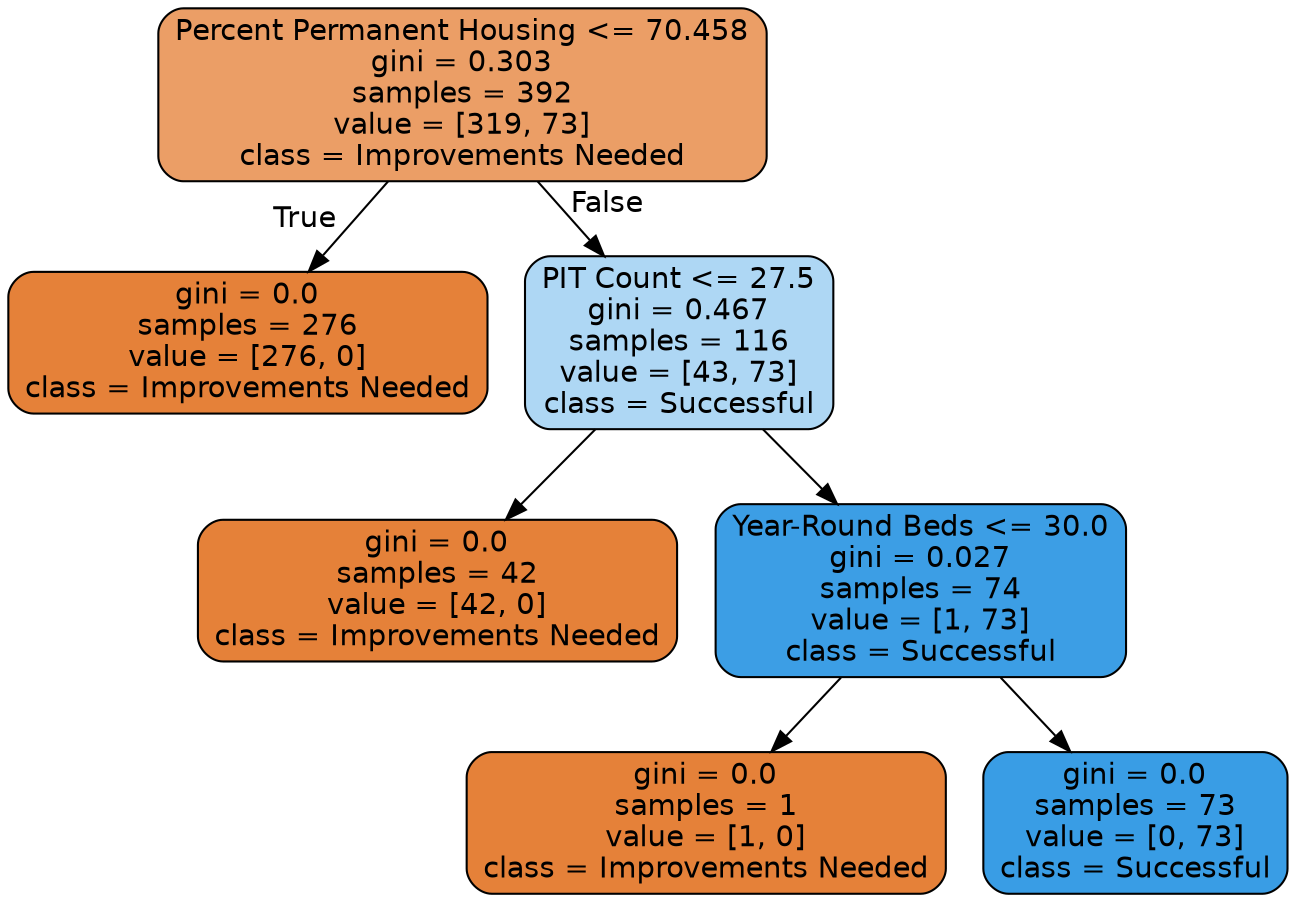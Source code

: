 digraph Tree {
node [shape=box, style="filled, rounded", color="black", fontname=helvetica] ;
edge [fontname=helvetica] ;
0 [label="Percent Permanent Housing <= 70.458\ngini = 0.303\nsamples = 392\nvalue = [319, 73]\nclass = Improvements Needed", fillcolor="#eb9e66"] ;
1 [label="gini = 0.0\nsamples = 276\nvalue = [276, 0]\nclass = Improvements Needed", fillcolor="#e58139"] ;
0 -> 1 [labeldistance=2.5, labelangle=45, headlabel="True"] ;
2 [label="PIT Count <= 27.5\ngini = 0.467\nsamples = 116\nvalue = [43, 73]\nclass = Successful", fillcolor="#aed7f4"] ;
0 -> 2 [labeldistance=2.5, labelangle=-45, headlabel="False"] ;
3 [label="gini = 0.0\nsamples = 42\nvalue = [42, 0]\nclass = Improvements Needed", fillcolor="#e58139"] ;
2 -> 3 ;
4 [label="Year-Round Beds <= 30.0\ngini = 0.027\nsamples = 74\nvalue = [1, 73]\nclass = Successful", fillcolor="#3c9ee5"] ;
2 -> 4 ;
5 [label="gini = 0.0\nsamples = 1\nvalue = [1, 0]\nclass = Improvements Needed", fillcolor="#e58139"] ;
4 -> 5 ;
6 [label="gini = 0.0\nsamples = 73\nvalue = [0, 73]\nclass = Successful", fillcolor="#399de5"] ;
4 -> 6 ;
}